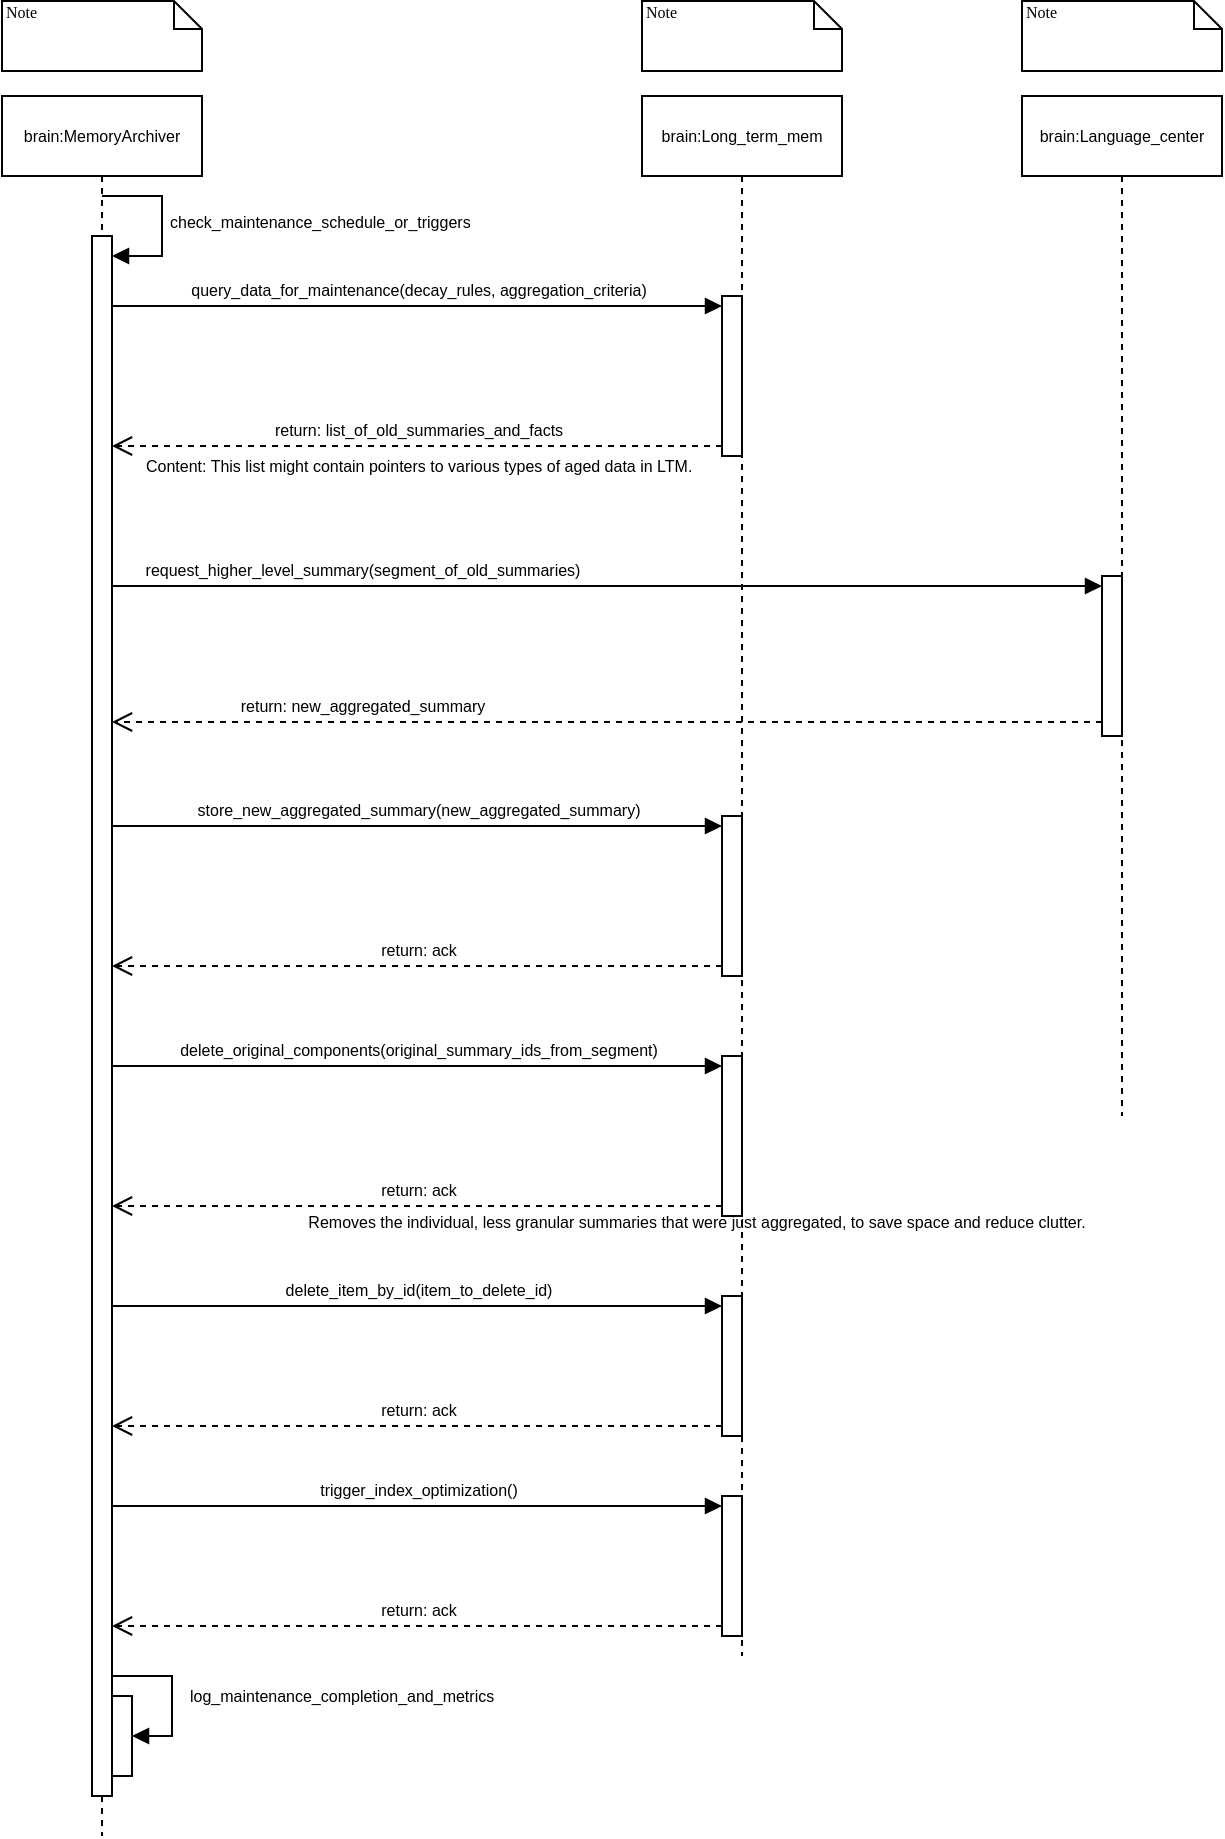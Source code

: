 <mxfile version="26.1.1">
  <diagram name="Page-1" id="13e1069c-82ec-6db2-03f1-153e76fe0fe0">
    <mxGraphModel dx="1483" dy="633" grid="1" gridSize="10" guides="1" tooltips="1" connect="1" arrows="1" fold="1" page="1" pageScale="1" pageWidth="1100" pageHeight="850" background="none" math="0" shadow="0">
      <root>
        <mxCell id="0" />
        <mxCell id="1" parent="0" />
        <mxCell id="7baba1c4bc27f4b0-42" value="Note" style="shape=note;whiteSpace=wrap;html=1;size=14;verticalAlign=top;align=left;spacingTop=-6;rounded=0;shadow=0;comic=0;labelBackgroundColor=none;strokeWidth=1;fontFamily=Verdana;fontSize=8;" parent="1" vertex="1">
          <mxGeometry x="40" y="42.5" width="100" height="35" as="geometry" />
        </mxCell>
        <mxCell id="EOQdxt0gyXdhXMLB8zYl-4" value="Note" style="shape=note;whiteSpace=wrap;html=1;size=14;verticalAlign=top;align=left;spacingTop=-6;rounded=0;shadow=0;comic=0;labelBackgroundColor=none;strokeWidth=1;fontFamily=Verdana;fontSize=8;" vertex="1" parent="1">
          <mxGeometry x="360" y="42.5" width="100" height="35" as="geometry" />
        </mxCell>
        <mxCell id="EOQdxt0gyXdhXMLB8zYl-5" value="Note" style="shape=note;whiteSpace=wrap;html=1;size=14;verticalAlign=top;align=left;spacingTop=-6;rounded=0;shadow=0;comic=0;labelBackgroundColor=none;strokeWidth=1;fontFamily=Verdana;fontSize=8;" vertex="1" parent="1">
          <mxGeometry x="550" y="42.5" width="100" height="35" as="geometry" />
        </mxCell>
        <mxCell id="EOQdxt0gyXdhXMLB8zYl-7" value="brain:MemoryArchiver" style="shape=umlLifeline;perimeter=lifelinePerimeter;whiteSpace=wrap;html=1;container=1;dropTarget=0;collapsible=0;recursiveResize=0;outlineConnect=0;portConstraint=eastwest;newEdgeStyle={&quot;curved&quot;:0,&quot;rounded&quot;:0};fontSize=8;" vertex="1" parent="1">
          <mxGeometry x="40" y="90" width="100" height="870" as="geometry" />
        </mxCell>
        <mxCell id="EOQdxt0gyXdhXMLB8zYl-11" value="" style="html=1;points=[[0,0,0,0,5],[0,1,0,0,-5],[1,0,0,0,5],[1,1,0,0,-5]];perimeter=orthogonalPerimeter;outlineConnect=0;targetShapes=umlLifeline;portConstraint=eastwest;newEdgeStyle={&quot;curved&quot;:0,&quot;rounded&quot;:0};fontSize=8;" vertex="1" parent="EOQdxt0gyXdhXMLB8zYl-7">
          <mxGeometry x="45" y="70" width="10" height="780" as="geometry" />
        </mxCell>
        <mxCell id="EOQdxt0gyXdhXMLB8zYl-12" value="check_maintenance_schedule_or_triggers" style="html=1;align=left;spacingLeft=2;endArrow=block;rounded=0;edgeStyle=orthogonalEdgeStyle;curved=0;rounded=0;fontSize=8;" edge="1" target="EOQdxt0gyXdhXMLB8zYl-11" parent="EOQdxt0gyXdhXMLB8zYl-7">
          <mxGeometry relative="1" as="geometry">
            <mxPoint x="50" y="50" as="sourcePoint" />
            <Array as="points">
              <mxPoint x="80" y="80" />
            </Array>
          </mxGeometry>
        </mxCell>
        <mxCell id="EOQdxt0gyXdhXMLB8zYl-34" value="" style="html=1;points=[[0,0,0,0,5],[0,1,0,0,-5],[1,0,0,0,5],[1,1,0,0,-5]];perimeter=orthogonalPerimeter;outlineConnect=0;targetShapes=umlLifeline;portConstraint=eastwest;newEdgeStyle={&quot;curved&quot;:0,&quot;rounded&quot;:0};fontSize=8;" vertex="1" parent="EOQdxt0gyXdhXMLB8zYl-7">
          <mxGeometry x="55" y="800" width="10" height="40" as="geometry" />
        </mxCell>
        <mxCell id="EOQdxt0gyXdhXMLB8zYl-35" value="log_maintenance_completion_and_metrics" style="html=1;align=left;spacingLeft=2;endArrow=block;rounded=0;edgeStyle=orthogonalEdgeStyle;curved=0;rounded=0;fontSize=8;" edge="1" target="EOQdxt0gyXdhXMLB8zYl-34" parent="EOQdxt0gyXdhXMLB8zYl-7">
          <mxGeometry x="0.273" y="5" relative="1" as="geometry">
            <mxPoint x="55" y="760" as="sourcePoint" />
            <Array as="points">
              <mxPoint x="85" y="790" />
            </Array>
            <mxPoint as="offset" />
          </mxGeometry>
        </mxCell>
        <mxCell id="EOQdxt0gyXdhXMLB8zYl-8" value="brain:Long_term_mem" style="shape=umlLifeline;perimeter=lifelinePerimeter;whiteSpace=wrap;html=1;container=1;dropTarget=0;collapsible=0;recursiveResize=0;outlineConnect=0;portConstraint=eastwest;newEdgeStyle={&quot;curved&quot;:0,&quot;rounded&quot;:0};fontSize=8;" vertex="1" parent="1">
          <mxGeometry x="360" y="90" width="100" height="780" as="geometry" />
        </mxCell>
        <mxCell id="EOQdxt0gyXdhXMLB8zYl-13" value="" style="html=1;points=[[0,0,0,0,5],[0,1,0,0,-5],[1,0,0,0,5],[1,1,0,0,-5]];perimeter=orthogonalPerimeter;outlineConnect=0;targetShapes=umlLifeline;portConstraint=eastwest;newEdgeStyle={&quot;curved&quot;:0,&quot;rounded&quot;:0};fontSize=8;" vertex="1" parent="EOQdxt0gyXdhXMLB8zYl-8">
          <mxGeometry x="40" y="100" width="10" height="80" as="geometry" />
        </mxCell>
        <mxCell id="EOQdxt0gyXdhXMLB8zYl-20" value="" style="html=1;points=[[0,0,0,0,5],[0,1,0,0,-5],[1,0,0,0,5],[1,1,0,0,-5]];perimeter=orthogonalPerimeter;outlineConnect=0;targetShapes=umlLifeline;portConstraint=eastwest;newEdgeStyle={&quot;curved&quot;:0,&quot;rounded&quot;:0};fontSize=8;" vertex="1" parent="EOQdxt0gyXdhXMLB8zYl-8">
          <mxGeometry x="40" y="360" width="10" height="80" as="geometry" />
        </mxCell>
        <mxCell id="EOQdxt0gyXdhXMLB8zYl-23" value="" style="html=1;points=[[0,0,0,0,5],[0,1,0,0,-5],[1,0,0,0,5],[1,1,0,0,-5]];perimeter=orthogonalPerimeter;outlineConnect=0;targetShapes=umlLifeline;portConstraint=eastwest;newEdgeStyle={&quot;curved&quot;:0,&quot;rounded&quot;:0};fontSize=8;" vertex="1" parent="EOQdxt0gyXdhXMLB8zYl-8">
          <mxGeometry x="40" y="480" width="10" height="80" as="geometry" />
        </mxCell>
        <mxCell id="EOQdxt0gyXdhXMLB8zYl-28" value="" style="html=1;points=[[0,0,0,0,5],[0,1,0,0,-5],[1,0,0,0,5],[1,1,0,0,-5]];perimeter=orthogonalPerimeter;outlineConnect=0;targetShapes=umlLifeline;portConstraint=eastwest;newEdgeStyle={&quot;curved&quot;:0,&quot;rounded&quot;:0};fontSize=8;" vertex="1" parent="EOQdxt0gyXdhXMLB8zYl-8">
          <mxGeometry x="40" y="600" width="10" height="70" as="geometry" />
        </mxCell>
        <mxCell id="EOQdxt0gyXdhXMLB8zYl-31" value="" style="html=1;points=[[0,0,0,0,5],[0,1,0,0,-5],[1,0,0,0,5],[1,1,0,0,-5]];perimeter=orthogonalPerimeter;outlineConnect=0;targetShapes=umlLifeline;portConstraint=eastwest;newEdgeStyle={&quot;curved&quot;:0,&quot;rounded&quot;:0};fontSize=8;" vertex="1" parent="EOQdxt0gyXdhXMLB8zYl-8">
          <mxGeometry x="40" y="700" width="10" height="70" as="geometry" />
        </mxCell>
        <mxCell id="EOQdxt0gyXdhXMLB8zYl-9" value="brain:Language_center" style="shape=umlLifeline;perimeter=lifelinePerimeter;whiteSpace=wrap;html=1;container=1;dropTarget=0;collapsible=0;recursiveResize=0;outlineConnect=0;portConstraint=eastwest;newEdgeStyle={&quot;curved&quot;:0,&quot;rounded&quot;:0};fontSize=8;" vertex="1" parent="1">
          <mxGeometry x="550" y="90" width="100" height="510" as="geometry" />
        </mxCell>
        <mxCell id="EOQdxt0gyXdhXMLB8zYl-17" value="" style="html=1;points=[[0,0,0,0,5],[0,1,0,0,-5],[1,0,0,0,5],[1,1,0,0,-5]];perimeter=orthogonalPerimeter;outlineConnect=0;targetShapes=umlLifeline;portConstraint=eastwest;newEdgeStyle={&quot;curved&quot;:0,&quot;rounded&quot;:0};fontSize=8;" vertex="1" parent="EOQdxt0gyXdhXMLB8zYl-9">
          <mxGeometry x="40" y="240" width="10" height="80" as="geometry" />
        </mxCell>
        <mxCell id="EOQdxt0gyXdhXMLB8zYl-14" value="query_data_for_maintenance(decay_rules, aggregation_criteria)" style="html=1;verticalAlign=bottom;endArrow=block;curved=0;rounded=0;entryX=0;entryY=0;entryDx=0;entryDy=5;fontSize=8;" edge="1" target="EOQdxt0gyXdhXMLB8zYl-13" parent="1" source="EOQdxt0gyXdhXMLB8zYl-11">
          <mxGeometry relative="1" as="geometry">
            <mxPoint x="100" y="195" as="sourcePoint" />
          </mxGeometry>
        </mxCell>
        <mxCell id="EOQdxt0gyXdhXMLB8zYl-15" value="return: list_of_old_summaries_and_facts" style="html=1;verticalAlign=bottom;endArrow=open;dashed=1;endSize=8;curved=0;rounded=0;exitX=0;exitY=1;exitDx=0;exitDy=-5;fontSize=8;" edge="1" source="EOQdxt0gyXdhXMLB8zYl-13" parent="1" target="EOQdxt0gyXdhXMLB8zYl-11">
          <mxGeometry relative="1" as="geometry">
            <mxPoint x="100" y="265" as="targetPoint" />
          </mxGeometry>
        </mxCell>
        <mxCell id="EOQdxt0gyXdhXMLB8zYl-16" value="Content: This list might contain pointers to various types of aged data in LTM." style="text;whiteSpace=wrap;html=1;fontSize=8;" vertex="1" parent="1">
          <mxGeometry x="110" y="264" width="280" height="20" as="geometry" />
        </mxCell>
        <mxCell id="EOQdxt0gyXdhXMLB8zYl-18" value="request_higher_level_summary(segment_of_old_summaries)" style="html=1;verticalAlign=bottom;endArrow=block;curved=0;rounded=0;entryX=0;entryY=0;entryDx=0;entryDy=5;fontSize=8;" edge="1" target="EOQdxt0gyXdhXMLB8zYl-17" parent="1" source="EOQdxt0gyXdhXMLB8zYl-11">
          <mxGeometry x="-0.495" relative="1" as="geometry">
            <mxPoint x="130" y="325" as="sourcePoint" />
            <mxPoint as="offset" />
          </mxGeometry>
        </mxCell>
        <mxCell id="EOQdxt0gyXdhXMLB8zYl-19" value="return: new_aggregated_summary" style="html=1;verticalAlign=bottom;endArrow=open;dashed=1;endSize=8;curved=0;rounded=0;exitX=0;exitY=1;exitDx=0;exitDy=-5;fontSize=8;" edge="1" parent="1">
          <mxGeometry x="0.495" relative="1" as="geometry">
            <mxPoint x="95" y="403" as="targetPoint" />
            <mxPoint x="590" y="403" as="sourcePoint" />
            <mxPoint as="offset" />
          </mxGeometry>
        </mxCell>
        <mxCell id="EOQdxt0gyXdhXMLB8zYl-21" value="store_new_aggregated_summary(new_aggregated_summary)" style="html=1;verticalAlign=bottom;endArrow=block;curved=0;rounded=0;entryX=0;entryY=0;entryDx=0;entryDy=5;fontSize=8;" edge="1" target="EOQdxt0gyXdhXMLB8zYl-20" parent="1" source="EOQdxt0gyXdhXMLB8zYl-11">
          <mxGeometry relative="1" as="geometry">
            <mxPoint x="100" y="445" as="sourcePoint" />
          </mxGeometry>
        </mxCell>
        <mxCell id="EOQdxt0gyXdhXMLB8zYl-22" value="return: ack" style="html=1;verticalAlign=bottom;endArrow=open;dashed=1;endSize=8;curved=0;rounded=0;exitX=0;exitY=1;exitDx=0;exitDy=-5;fontSize=8;" edge="1" source="EOQdxt0gyXdhXMLB8zYl-20" parent="1" target="EOQdxt0gyXdhXMLB8zYl-11">
          <mxGeometry relative="1" as="geometry">
            <mxPoint x="100" y="515" as="targetPoint" />
          </mxGeometry>
        </mxCell>
        <mxCell id="EOQdxt0gyXdhXMLB8zYl-24" value="delete_original_components(original_summary_ids_from_segment)" style="html=1;verticalAlign=bottom;endArrow=block;curved=0;rounded=0;entryX=0;entryY=0;entryDx=0;entryDy=5;fontSize=8;" edge="1" target="EOQdxt0gyXdhXMLB8zYl-23" parent="1" source="EOQdxt0gyXdhXMLB8zYl-11">
          <mxGeometry relative="1" as="geometry">
            <mxPoint x="210" y="575" as="sourcePoint" />
          </mxGeometry>
        </mxCell>
        <mxCell id="EOQdxt0gyXdhXMLB8zYl-25" value="return: ack" style="html=1;verticalAlign=bottom;endArrow=open;dashed=1;endSize=8;curved=0;rounded=0;exitX=0;exitY=1;exitDx=0;exitDy=-5;fontSize=8;" edge="1" source="EOQdxt0gyXdhXMLB8zYl-23" parent="1" target="EOQdxt0gyXdhXMLB8zYl-11">
          <mxGeometry relative="1" as="geometry">
            <mxPoint x="100" y="645" as="targetPoint" />
          </mxGeometry>
        </mxCell>
        <mxCell id="EOQdxt0gyXdhXMLB8zYl-27" value="Removes the individual, less granular summaries that were just aggregated, to save space and reduce clutter." style="text;html=1;align=center;verticalAlign=middle;resizable=0;points=[];autosize=1;strokeColor=none;fillColor=none;fontSize=8;" vertex="1" parent="1">
          <mxGeometry x="182" y="643" width="410" height="20" as="geometry" />
        </mxCell>
        <mxCell id="EOQdxt0gyXdhXMLB8zYl-29" value="delete_item_by_id(item_to_delete_id)" style="html=1;verticalAlign=bottom;endArrow=block;curved=0;rounded=0;entryX=0;entryY=0;entryDx=0;entryDy=5;fontSize=8;" edge="1" target="EOQdxt0gyXdhXMLB8zYl-28" parent="1" source="EOQdxt0gyXdhXMLB8zYl-11">
          <mxGeometry relative="1" as="geometry">
            <mxPoint x="260" y="695" as="sourcePoint" />
          </mxGeometry>
        </mxCell>
        <mxCell id="EOQdxt0gyXdhXMLB8zYl-30" value="return: ack" style="html=1;verticalAlign=bottom;endArrow=open;dashed=1;endSize=8;curved=0;rounded=0;exitX=0;exitY=1;exitDx=0;exitDy=-5;fontSize=8;" edge="1" source="EOQdxt0gyXdhXMLB8zYl-28" parent="1" target="EOQdxt0gyXdhXMLB8zYl-11">
          <mxGeometry relative="1" as="geometry">
            <mxPoint x="260" y="765" as="targetPoint" />
          </mxGeometry>
        </mxCell>
        <mxCell id="EOQdxt0gyXdhXMLB8zYl-32" value="trigger_index_optimization()" style="html=1;verticalAlign=bottom;endArrow=block;curved=0;rounded=0;entryX=0;entryY=0;entryDx=0;entryDy=5;fontSize=8;" edge="1" target="EOQdxt0gyXdhXMLB8zYl-31" parent="1" source="EOQdxt0gyXdhXMLB8zYl-11">
          <mxGeometry relative="1" as="geometry">
            <mxPoint x="260" y="775" as="sourcePoint" />
          </mxGeometry>
        </mxCell>
        <mxCell id="EOQdxt0gyXdhXMLB8zYl-33" value="return: ack" style="html=1;verticalAlign=bottom;endArrow=open;dashed=1;endSize=8;curved=0;rounded=0;exitX=0;exitY=1;exitDx=0;exitDy=-5;fontSize=8;" edge="1" source="EOQdxt0gyXdhXMLB8zYl-31" parent="1" target="EOQdxt0gyXdhXMLB8zYl-11">
          <mxGeometry relative="1" as="geometry">
            <mxPoint x="260" y="845" as="targetPoint" />
          </mxGeometry>
        </mxCell>
      </root>
    </mxGraphModel>
  </diagram>
</mxfile>
